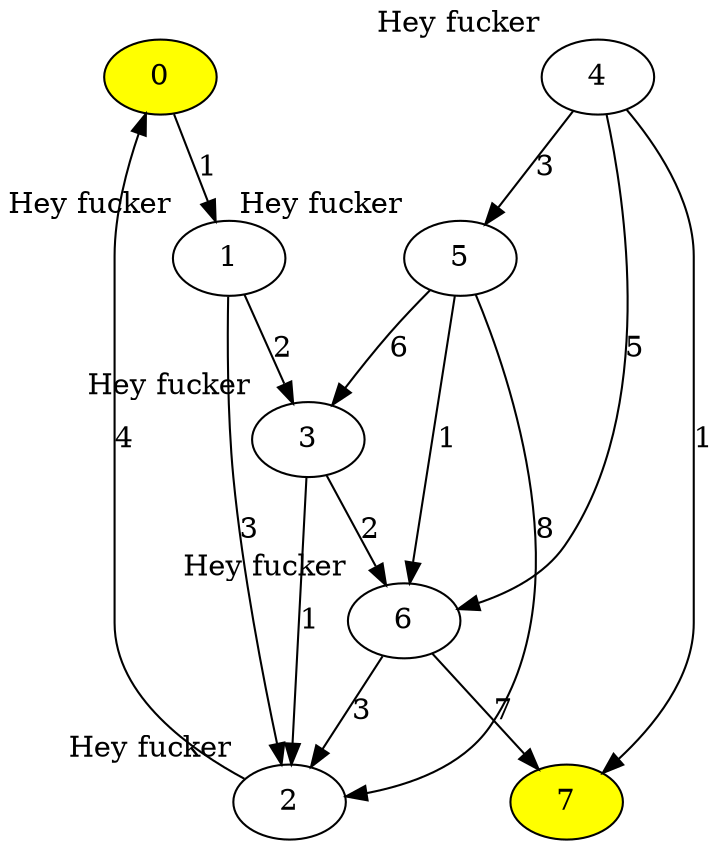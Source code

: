 digraph {
	0 [fillcolor = yellow, style=filled];
	1 [xlabel = "Hey fucker"];
	2 [xlabel = "Hey fucker"];
	3 [xlabel = "Hey fucker"];
	4 [xlabel = "Hey fucker"];
	5 [xlabel = "Hey fucker"];
	6 [xlabel = "Hey fucker"];
	7 [fillcolor = yellow, style=filled];
	0 -> 1[label=1];
	1 -> 2[label=3];
	1 -> 3[label=2];
	2 -> 0[label=4];
	3 -> 2[label=1];
	3 -> 6[label=2];
	4 -> 5[label=3];
	4 -> 6[label=5];
	4 -> 7[label=1];
	5 -> 2[label=8];
	5 -> 3[label=6];
	5 -> 6[label=1];
	6 -> 2[label=3];
	6 -> 7[label=7];
}
